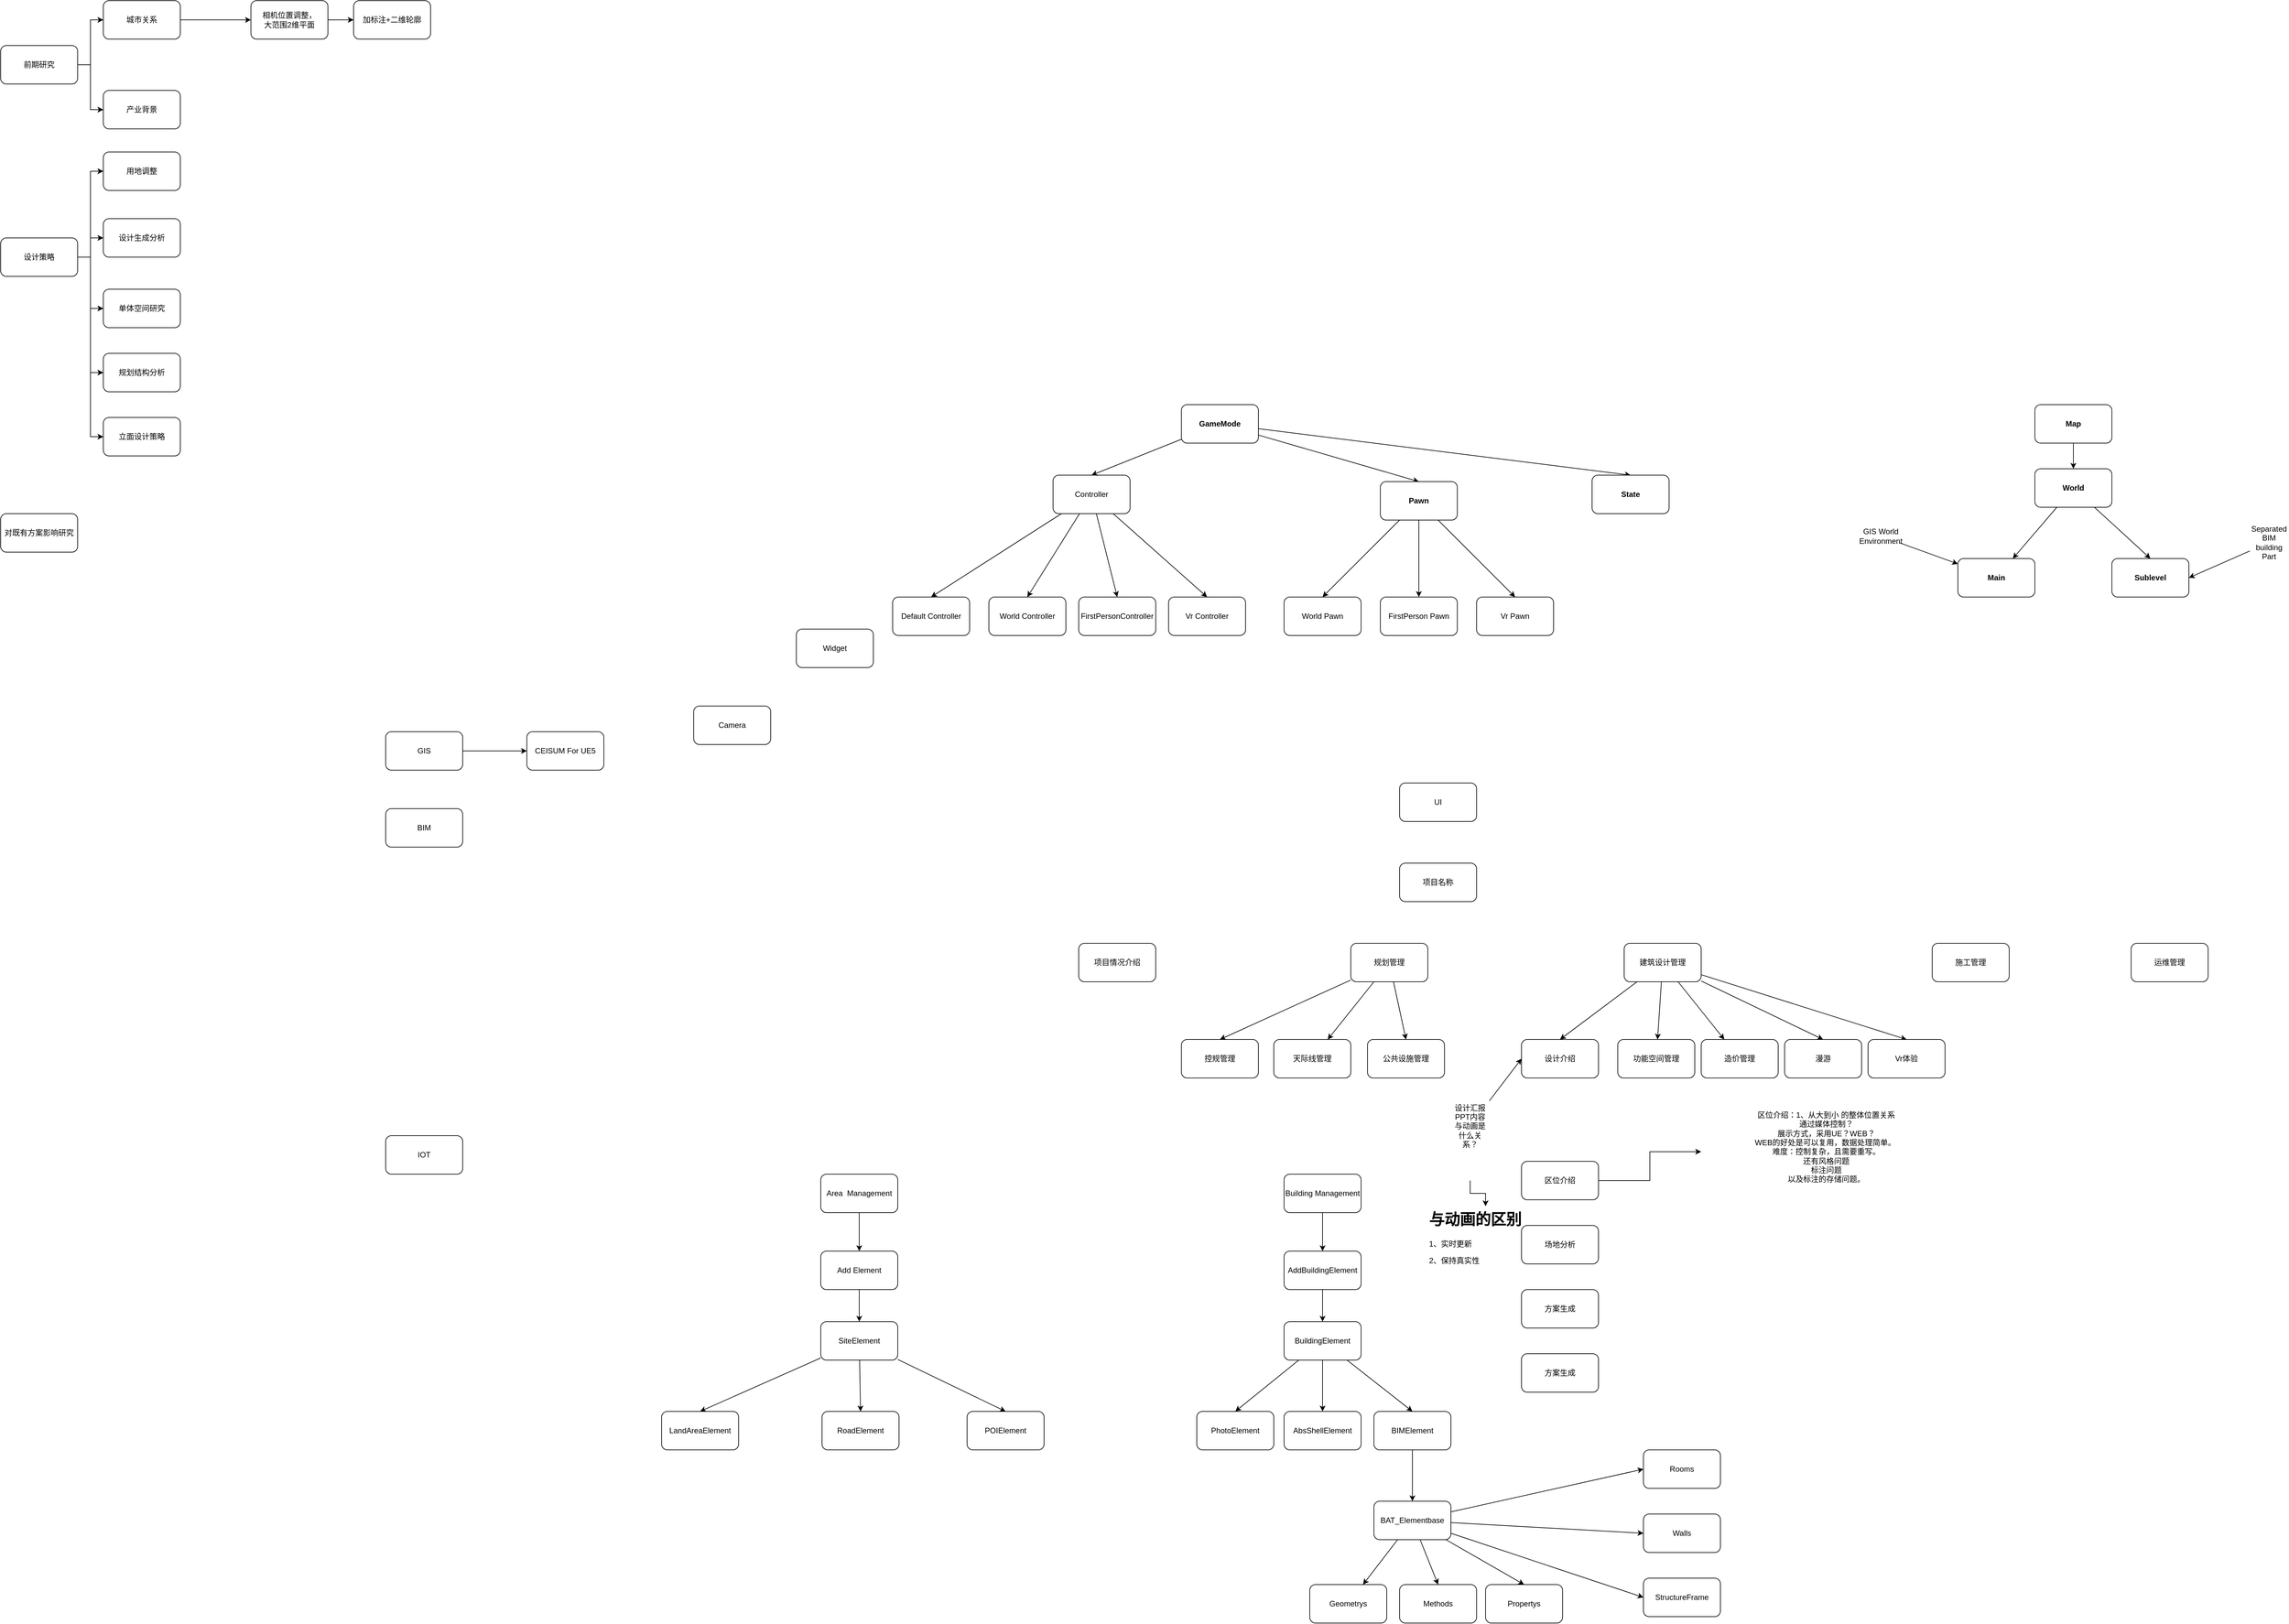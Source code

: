<mxfile version="24.6.3" type="github">
  <diagram id="nwSjNLSLKTwTbHizwymB" name="Page-1">
    <mxGraphModel dx="2110" dy="1986" grid="1" gridSize="10" guides="1" tooltips="1" connect="1" arrows="1" fold="1" page="1" pageScale="1" pageWidth="827" pageHeight="1169" math="0" shadow="0">
      <root>
        <mxCell id="0" />
        <mxCell id="1" parent="0" />
        <mxCell id="OFqaLSWiUaQzR4q7q7dH-5" style="edgeStyle=orthogonalEdgeStyle;rounded=0;orthogonalLoop=1;jettySize=auto;html=1;" parent="1" source="OFqaLSWiUaQzR4q7q7dH-1" target="OFqaLSWiUaQzR4q7q7dH-4" edge="1">
          <mxGeometry relative="1" as="geometry" />
        </mxCell>
        <mxCell id="OFqaLSWiUaQzR4q7q7dH-1" value="GIS" style="rounded=1;whiteSpace=wrap;html=1;" parent="1" vertex="1">
          <mxGeometry x="-40" y="320" width="120" height="60" as="geometry" />
        </mxCell>
        <mxCell id="OFqaLSWiUaQzR4q7q7dH-2" value="BIM" style="rounded=1;whiteSpace=wrap;html=1;" parent="1" vertex="1">
          <mxGeometry x="-40" y="440" width="120" height="60" as="geometry" />
        </mxCell>
        <mxCell id="OFqaLSWiUaQzR4q7q7dH-3" value="IOT" style="rounded=1;whiteSpace=wrap;html=1;" parent="1" vertex="1">
          <mxGeometry x="-40" y="950" width="120" height="60" as="geometry" />
        </mxCell>
        <mxCell id="OFqaLSWiUaQzR4q7q7dH-4" value="CEISUM For UE5" style="rounded=1;whiteSpace=wrap;html=1;" parent="1" vertex="1">
          <mxGeometry x="180" y="320" width="120" height="60" as="geometry" />
        </mxCell>
        <mxCell id="OFqaLSWiUaQzR4q7q7dH-6" value="Widget" style="rounded=1;whiteSpace=wrap;html=1;" parent="1" vertex="1">
          <mxGeometry x="600" y="160" width="120" height="60" as="geometry" />
        </mxCell>
        <mxCell id="OFqaLSWiUaQzR4q7q7dH-9" style="rounded=0;orthogonalLoop=1;jettySize=auto;html=1;" parent="1" source="OFqaLSWiUaQzR4q7q7dH-7" target="OFqaLSWiUaQzR4q7q7dH-8" edge="1">
          <mxGeometry relative="1" as="geometry" />
        </mxCell>
        <mxCell id="OFqaLSWiUaQzR4q7q7dH-12" style="edgeStyle=none;rounded=0;orthogonalLoop=1;jettySize=auto;html=1;entryX=0.5;entryY=0;entryDx=0;entryDy=0;" parent="1" source="OFqaLSWiUaQzR4q7q7dH-7" target="OFqaLSWiUaQzR4q7q7dH-10" edge="1">
          <mxGeometry relative="1" as="geometry" />
        </mxCell>
        <mxCell id="OFqaLSWiUaQzR4q7q7dH-13" style="edgeStyle=none;rounded=0;orthogonalLoop=1;jettySize=auto;html=1;entryX=0.5;entryY=0;entryDx=0;entryDy=0;" parent="1" source="OFqaLSWiUaQzR4q7q7dH-7" target="OFqaLSWiUaQzR4q7q7dH-11" edge="1">
          <mxGeometry relative="1" as="geometry" />
        </mxCell>
        <mxCell id="OFqaLSWiUaQzR4q7q7dH-38" style="edgeStyle=none;rounded=0;orthogonalLoop=1;jettySize=auto;html=1;entryX=0;entryY=0.5;entryDx=0;entryDy=0;" parent="1" source="OFqaLSWiUaQzR4q7q7dH-7" target="OFqaLSWiUaQzR4q7q7dH-37" edge="1">
          <mxGeometry relative="1" as="geometry" />
        </mxCell>
        <mxCell id="OFqaLSWiUaQzR4q7q7dH-41" style="edgeStyle=none;rounded=0;orthogonalLoop=1;jettySize=auto;html=1;entryX=0;entryY=0.5;entryDx=0;entryDy=0;" parent="1" source="OFqaLSWiUaQzR4q7q7dH-7" target="OFqaLSWiUaQzR4q7q7dH-39" edge="1">
          <mxGeometry relative="1" as="geometry" />
        </mxCell>
        <mxCell id="OFqaLSWiUaQzR4q7q7dH-42" style="edgeStyle=none;rounded=0;orthogonalLoop=1;jettySize=auto;html=1;entryX=0;entryY=0.5;entryDx=0;entryDy=0;" parent="1" source="OFqaLSWiUaQzR4q7q7dH-7" target="OFqaLSWiUaQzR4q7q7dH-40" edge="1">
          <mxGeometry relative="1" as="geometry" />
        </mxCell>
        <mxCell id="OFqaLSWiUaQzR4q7q7dH-7" value="BAT_Elementbase" style="rounded=1;whiteSpace=wrap;html=1;" parent="1" vertex="1">
          <mxGeometry x="1500" y="1520" width="120" height="60" as="geometry" />
        </mxCell>
        <mxCell id="OFqaLSWiUaQzR4q7q7dH-8" value="Geometrys" style="rounded=1;whiteSpace=wrap;html=1;" parent="1" vertex="1">
          <mxGeometry x="1400" y="1650" width="120" height="60" as="geometry" />
        </mxCell>
        <mxCell id="OFqaLSWiUaQzR4q7q7dH-10" value="Methods" style="rounded=1;whiteSpace=wrap;html=1;" parent="1" vertex="1">
          <mxGeometry x="1540" y="1650" width="120" height="60" as="geometry" />
        </mxCell>
        <mxCell id="OFqaLSWiUaQzR4q7q7dH-11" value="Propertys" style="rounded=1;whiteSpace=wrap;html=1;" parent="1" vertex="1">
          <mxGeometry x="1674" y="1650" width="120" height="60" as="geometry" />
        </mxCell>
        <mxCell id="OFqaLSWiUaQzR4q7q7dH-26" style="edgeStyle=none;rounded=0;orthogonalLoop=1;jettySize=auto;html=1;entryX=0.5;entryY=0;entryDx=0;entryDy=0;" parent="1" source="OFqaLSWiUaQzR4q7q7dH-14" target="OFqaLSWiUaQzR4q7q7dH-15" edge="1">
          <mxGeometry relative="1" as="geometry" />
        </mxCell>
        <mxCell id="OFqaLSWiUaQzR4q7q7dH-27" style="edgeStyle=none;rounded=0;orthogonalLoop=1;jettySize=auto;html=1;entryX=0.5;entryY=0;entryDx=0;entryDy=0;" parent="1" source="OFqaLSWiUaQzR4q7q7dH-14" target="OFqaLSWiUaQzR4q7q7dH-16" edge="1">
          <mxGeometry relative="1" as="geometry" />
        </mxCell>
        <mxCell id="OFqaLSWiUaQzR4q7q7dH-28" style="edgeStyle=none;rounded=0;orthogonalLoop=1;jettySize=auto;html=1;entryX=0.5;entryY=0;entryDx=0;entryDy=0;" parent="1" source="OFqaLSWiUaQzR4q7q7dH-14" target="OFqaLSWiUaQzR4q7q7dH-17" edge="1">
          <mxGeometry relative="1" as="geometry" />
        </mxCell>
        <mxCell id="OFqaLSWiUaQzR4q7q7dH-30" style="edgeStyle=none;rounded=0;orthogonalLoop=1;jettySize=auto;html=1;entryX=0.5;entryY=0;entryDx=0;entryDy=0;" parent="1" source="OFqaLSWiUaQzR4q7q7dH-14" target="OFqaLSWiUaQzR4q7q7dH-29" edge="1">
          <mxGeometry relative="1" as="geometry" />
        </mxCell>
        <mxCell id="OFqaLSWiUaQzR4q7q7dH-14" value="Controller" style="rounded=1;whiteSpace=wrap;html=1;" parent="1" vertex="1">
          <mxGeometry x="1000" y="-80" width="120" height="60" as="geometry" />
        </mxCell>
        <mxCell id="OFqaLSWiUaQzR4q7q7dH-15" value="World Controller" style="rounded=1;whiteSpace=wrap;html=1;" parent="1" vertex="1">
          <mxGeometry x="900" y="110" width="120" height="60" as="geometry" />
        </mxCell>
        <mxCell id="OFqaLSWiUaQzR4q7q7dH-16" value="FirstPersonController" style="rounded=1;whiteSpace=wrap;html=1;" parent="1" vertex="1">
          <mxGeometry x="1040" y="110" width="120" height="60" as="geometry" />
        </mxCell>
        <mxCell id="OFqaLSWiUaQzR4q7q7dH-17" value="Vr Controller" style="rounded=1;whiteSpace=wrap;html=1;" parent="1" vertex="1">
          <mxGeometry x="1180" y="110" width="120" height="60" as="geometry" />
        </mxCell>
        <mxCell id="OFqaLSWiUaQzR4q7q7dH-18" value="Camera" style="rounded=1;whiteSpace=wrap;html=1;" parent="1" vertex="1">
          <mxGeometry x="440" y="280" width="120" height="60" as="geometry" />
        </mxCell>
        <mxCell id="OFqaLSWiUaQzR4q7q7dH-23" style="edgeStyle=none;rounded=0;orthogonalLoop=1;jettySize=auto;html=1;entryX=0.5;entryY=0;entryDx=0;entryDy=0;" parent="1" source="OFqaLSWiUaQzR4q7q7dH-19" target="OFqaLSWiUaQzR4q7q7dH-14" edge="1">
          <mxGeometry relative="1" as="geometry" />
        </mxCell>
        <mxCell id="OFqaLSWiUaQzR4q7q7dH-24" style="edgeStyle=none;rounded=0;orthogonalLoop=1;jettySize=auto;html=1;entryX=0.5;entryY=0;entryDx=0;entryDy=0;" parent="1" source="OFqaLSWiUaQzR4q7q7dH-19" target="OFqaLSWiUaQzR4q7q7dH-21" edge="1">
          <mxGeometry relative="1" as="geometry" />
        </mxCell>
        <mxCell id="OFqaLSWiUaQzR4q7q7dH-25" style="edgeStyle=none;rounded=0;orthogonalLoop=1;jettySize=auto;html=1;entryX=0.5;entryY=0;entryDx=0;entryDy=0;" parent="1" source="OFqaLSWiUaQzR4q7q7dH-19" target="OFqaLSWiUaQzR4q7q7dH-22" edge="1">
          <mxGeometry relative="1" as="geometry" />
        </mxCell>
        <mxCell id="OFqaLSWiUaQzR4q7q7dH-19" value="GameMode" style="rounded=1;whiteSpace=wrap;html=1;fontStyle=1" parent="1" vertex="1">
          <mxGeometry x="1200" y="-190" width="120" height="60" as="geometry" />
        </mxCell>
        <mxCell id="OFqaLSWiUaQzR4q7q7dH-33" style="edgeStyle=none;rounded=0;orthogonalLoop=1;jettySize=auto;html=1;" parent="1" source="OFqaLSWiUaQzR4q7q7dH-21" target="OFqaLSWiUaQzR4q7q7dH-32" edge="1">
          <mxGeometry relative="1" as="geometry" />
        </mxCell>
        <mxCell id="OFqaLSWiUaQzR4q7q7dH-34" style="edgeStyle=none;rounded=0;orthogonalLoop=1;jettySize=auto;html=1;entryX=0.5;entryY=0;entryDx=0;entryDy=0;" parent="1" source="OFqaLSWiUaQzR4q7q7dH-21" target="OFqaLSWiUaQzR4q7q7dH-31" edge="1">
          <mxGeometry relative="1" as="geometry" />
        </mxCell>
        <mxCell id="OFqaLSWiUaQzR4q7q7dH-36" style="edgeStyle=none;rounded=0;orthogonalLoop=1;jettySize=auto;html=1;entryX=0.5;entryY=0;entryDx=0;entryDy=0;" parent="1" source="OFqaLSWiUaQzR4q7q7dH-21" target="OFqaLSWiUaQzR4q7q7dH-35" edge="1">
          <mxGeometry relative="1" as="geometry" />
        </mxCell>
        <mxCell id="OFqaLSWiUaQzR4q7q7dH-21" value="Pawn" style="rounded=1;whiteSpace=wrap;html=1;fontStyle=1" parent="1" vertex="1">
          <mxGeometry x="1510" y="-70" width="120" height="60" as="geometry" />
        </mxCell>
        <mxCell id="OFqaLSWiUaQzR4q7q7dH-22" value="State" style="rounded=1;whiteSpace=wrap;html=1;fontStyle=1" parent="1" vertex="1">
          <mxGeometry x="1840" y="-80" width="120" height="60" as="geometry" />
        </mxCell>
        <mxCell id="OFqaLSWiUaQzR4q7q7dH-29" value="Default Controller" style="rounded=1;whiteSpace=wrap;html=1;" parent="1" vertex="1">
          <mxGeometry x="750" y="110" width="120" height="60" as="geometry" />
        </mxCell>
        <mxCell id="OFqaLSWiUaQzR4q7q7dH-31" value="World Pawn" style="rounded=1;whiteSpace=wrap;html=1;" parent="1" vertex="1">
          <mxGeometry x="1360" y="110" width="120" height="60" as="geometry" />
        </mxCell>
        <mxCell id="OFqaLSWiUaQzR4q7q7dH-32" value="FirstPerson Pawn" style="rounded=1;whiteSpace=wrap;html=1;" parent="1" vertex="1">
          <mxGeometry x="1510" y="110" width="120" height="60" as="geometry" />
        </mxCell>
        <mxCell id="OFqaLSWiUaQzR4q7q7dH-35" value="Vr Pawn" style="rounded=1;whiteSpace=wrap;html=1;" parent="1" vertex="1">
          <mxGeometry x="1660" y="110" width="120" height="60" as="geometry" />
        </mxCell>
        <mxCell id="OFqaLSWiUaQzR4q7q7dH-37" value="Rooms" style="rounded=1;whiteSpace=wrap;html=1;" parent="1" vertex="1">
          <mxGeometry x="1920" y="1440" width="120" height="60" as="geometry" />
        </mxCell>
        <mxCell id="OFqaLSWiUaQzR4q7q7dH-39" value="Walls" style="rounded=1;whiteSpace=wrap;html=1;" parent="1" vertex="1">
          <mxGeometry x="1920" y="1540" width="120" height="60" as="geometry" />
        </mxCell>
        <mxCell id="OFqaLSWiUaQzR4q7q7dH-40" value="StructureFrame" style="rounded=1;whiteSpace=wrap;html=1;" parent="1" vertex="1">
          <mxGeometry x="1920" y="1640" width="120" height="60" as="geometry" />
        </mxCell>
        <mxCell id="Y8aVyNZn06PXZhMtexIX-3" style="edgeStyle=orthogonalEdgeStyle;rounded=0;orthogonalLoop=1;jettySize=auto;html=1;" parent="1" source="Y8aVyNZn06PXZhMtexIX-1" target="Y8aVyNZn06PXZhMtexIX-2" edge="1">
          <mxGeometry relative="1" as="geometry" />
        </mxCell>
        <mxCell id="Y8aVyNZn06PXZhMtexIX-1" value="Map" style="rounded=1;whiteSpace=wrap;html=1;fontStyle=1" parent="1" vertex="1">
          <mxGeometry x="2530" y="-190" width="120" height="60" as="geometry" />
        </mxCell>
        <mxCell id="Y8aVyNZn06PXZhMtexIX-6" style="rounded=0;orthogonalLoop=1;jettySize=auto;html=1;" parent="1" source="Y8aVyNZn06PXZhMtexIX-2" target="Y8aVyNZn06PXZhMtexIX-4" edge="1">
          <mxGeometry relative="1" as="geometry" />
        </mxCell>
        <mxCell id="Y8aVyNZn06PXZhMtexIX-7" style="edgeStyle=none;rounded=0;orthogonalLoop=1;jettySize=auto;html=1;entryX=0.5;entryY=0;entryDx=0;entryDy=0;" parent="1" source="Y8aVyNZn06PXZhMtexIX-2" target="Y8aVyNZn06PXZhMtexIX-5" edge="1">
          <mxGeometry relative="1" as="geometry" />
        </mxCell>
        <mxCell id="Y8aVyNZn06PXZhMtexIX-2" value="World" style="rounded=1;whiteSpace=wrap;html=1;fontStyle=1" parent="1" vertex="1">
          <mxGeometry x="2530" y="-90" width="120" height="60" as="geometry" />
        </mxCell>
        <mxCell id="Y8aVyNZn06PXZhMtexIX-4" value="Main" style="rounded=1;whiteSpace=wrap;html=1;fontStyle=1" parent="1" vertex="1">
          <mxGeometry x="2410" y="50" width="120" height="60" as="geometry" />
        </mxCell>
        <mxCell id="Y8aVyNZn06PXZhMtexIX-5" value="Sublevel" style="rounded=1;whiteSpace=wrap;html=1;fontStyle=1" parent="1" vertex="1">
          <mxGeometry x="2650" y="50" width="120" height="60" as="geometry" />
        </mxCell>
        <mxCell id="Y8aVyNZn06PXZhMtexIX-9" style="edgeStyle=none;rounded=0;orthogonalLoop=1;jettySize=auto;html=1;" parent="1" source="Y8aVyNZn06PXZhMtexIX-8" target="Y8aVyNZn06PXZhMtexIX-4" edge="1">
          <mxGeometry relative="1" as="geometry" />
        </mxCell>
        <mxCell id="Y8aVyNZn06PXZhMtexIX-8" value="GIS World Environment" style="text;html=1;strokeColor=none;fillColor=none;align=center;verticalAlign=middle;whiteSpace=wrap;rounded=0;" parent="1" vertex="1">
          <mxGeometry x="2260" width="60" height="30" as="geometry" />
        </mxCell>
        <mxCell id="Y8aVyNZn06PXZhMtexIX-11" style="edgeStyle=none;rounded=0;orthogonalLoop=1;jettySize=auto;html=1;entryX=1;entryY=0.5;entryDx=0;entryDy=0;" parent="1" source="Y8aVyNZn06PXZhMtexIX-10" target="Y8aVyNZn06PXZhMtexIX-5" edge="1">
          <mxGeometry relative="1" as="geometry" />
        </mxCell>
        <mxCell id="Y8aVyNZn06PXZhMtexIX-10" value="Separated BIM building Part" style="text;html=1;strokeColor=none;fillColor=none;align=center;verticalAlign=middle;whiteSpace=wrap;rounded=0;" parent="1" vertex="1">
          <mxGeometry x="2865" y="10" width="60" height="30" as="geometry" />
        </mxCell>
        <mxCell id="Y8aVyNZn06PXZhMtexIX-12" value="UI" style="rounded=1;whiteSpace=wrap;html=1;" parent="1" vertex="1">
          <mxGeometry x="1540" y="400" width="120" height="60" as="geometry" />
        </mxCell>
        <mxCell id="Y8aVyNZn06PXZhMtexIX-13" value="项目名称" style="rounded=1;whiteSpace=wrap;html=1;" parent="1" vertex="1">
          <mxGeometry x="1540" y="525" width="120" height="60" as="geometry" />
        </mxCell>
        <mxCell id="Y8aVyNZn06PXZhMtexIX-14" value="项目情况介绍" style="rounded=1;whiteSpace=wrap;html=1;" parent="1" vertex="1">
          <mxGeometry x="1040" y="650" width="120" height="60" as="geometry" />
        </mxCell>
        <mxCell id="Y8aVyNZn06PXZhMtexIX-28" style="edgeStyle=none;rounded=0;orthogonalLoop=1;jettySize=auto;html=1;entryX=0.5;entryY=0;entryDx=0;entryDy=0;" parent="1" source="Y8aVyNZn06PXZhMtexIX-15" target="Y8aVyNZn06PXZhMtexIX-27" edge="1">
          <mxGeometry relative="1" as="geometry" />
        </mxCell>
        <mxCell id="Y8aVyNZn06PXZhMtexIX-30" style="edgeStyle=none;rounded=0;orthogonalLoop=1;jettySize=auto;html=1;" parent="1" source="Y8aVyNZn06PXZhMtexIX-15" target="Y8aVyNZn06PXZhMtexIX-29" edge="1">
          <mxGeometry relative="1" as="geometry" />
        </mxCell>
        <mxCell id="Y8aVyNZn06PXZhMtexIX-32" style="edgeStyle=none;rounded=0;orthogonalLoop=1;jettySize=auto;html=1;entryX=0.5;entryY=0;entryDx=0;entryDy=0;" parent="1" source="Y8aVyNZn06PXZhMtexIX-15" target="Y8aVyNZn06PXZhMtexIX-31" edge="1">
          <mxGeometry relative="1" as="geometry" />
        </mxCell>
        <mxCell id="Y8aVyNZn06PXZhMtexIX-15" value="规划管理" style="rounded=1;whiteSpace=wrap;html=1;" parent="1" vertex="1">
          <mxGeometry x="1464" y="650" width="120" height="60" as="geometry" />
        </mxCell>
        <mxCell id="Y8aVyNZn06PXZhMtexIX-21" style="edgeStyle=none;rounded=0;orthogonalLoop=1;jettySize=auto;html=1;" parent="1" source="Y8aVyNZn06PXZhMtexIX-16" target="Y8aVyNZn06PXZhMtexIX-19" edge="1">
          <mxGeometry relative="1" as="geometry" />
        </mxCell>
        <mxCell id="Y8aVyNZn06PXZhMtexIX-24" style="edgeStyle=none;rounded=0;orthogonalLoop=1;jettySize=auto;html=1;" parent="1" source="Y8aVyNZn06PXZhMtexIX-16" target="Y8aVyNZn06PXZhMtexIX-20" edge="1">
          <mxGeometry relative="1" as="geometry" />
        </mxCell>
        <mxCell id="Y8aVyNZn06PXZhMtexIX-25" style="edgeStyle=none;rounded=0;orthogonalLoop=1;jettySize=auto;html=1;entryX=0.5;entryY=0;entryDx=0;entryDy=0;" parent="1" source="Y8aVyNZn06PXZhMtexIX-16" target="Y8aVyNZn06PXZhMtexIX-22" edge="1">
          <mxGeometry relative="1" as="geometry" />
        </mxCell>
        <mxCell id="Y8aVyNZn06PXZhMtexIX-26" style="edgeStyle=none;rounded=0;orthogonalLoop=1;jettySize=auto;html=1;entryX=0.5;entryY=0;entryDx=0;entryDy=0;" parent="1" source="Y8aVyNZn06PXZhMtexIX-16" target="Y8aVyNZn06PXZhMtexIX-23" edge="1">
          <mxGeometry relative="1" as="geometry" />
        </mxCell>
        <mxCell id="CuFwo586nDkS36i29zTy-2" style="rounded=0;orthogonalLoop=1;jettySize=auto;html=1;entryX=0.5;entryY=0;entryDx=0;entryDy=0;" edge="1" parent="1" source="Y8aVyNZn06PXZhMtexIX-16" target="CuFwo586nDkS36i29zTy-1">
          <mxGeometry relative="1" as="geometry" />
        </mxCell>
        <mxCell id="Y8aVyNZn06PXZhMtexIX-16" value="建筑设计管理" style="rounded=1;whiteSpace=wrap;html=1;" parent="1" vertex="1">
          <mxGeometry x="1890" y="650" width="120" height="60" as="geometry" />
        </mxCell>
        <mxCell id="Y8aVyNZn06PXZhMtexIX-17" value="施工管理" style="rounded=1;whiteSpace=wrap;html=1;" parent="1" vertex="1">
          <mxGeometry x="2370" y="650" width="120" height="60" as="geometry" />
        </mxCell>
        <mxCell id="Y8aVyNZn06PXZhMtexIX-18" value="运维管理" style="rounded=1;whiteSpace=wrap;html=1;" parent="1" vertex="1">
          <mxGeometry x="2680" y="650" width="120" height="60" as="geometry" />
        </mxCell>
        <mxCell id="Y8aVyNZn06PXZhMtexIX-19" value="功能空间管理" style="rounded=1;whiteSpace=wrap;html=1;" parent="1" vertex="1">
          <mxGeometry x="1880" y="800" width="120" height="60" as="geometry" />
        </mxCell>
        <mxCell id="Y8aVyNZn06PXZhMtexIX-20" value="造价管理" style="rounded=1;whiteSpace=wrap;html=1;" parent="1" vertex="1">
          <mxGeometry x="2010" y="800" width="120" height="60" as="geometry" />
        </mxCell>
        <mxCell id="Y8aVyNZn06PXZhMtexIX-22" value="漫游" style="rounded=1;whiteSpace=wrap;html=1;" parent="1" vertex="1">
          <mxGeometry x="2140" y="800" width="120" height="60" as="geometry" />
        </mxCell>
        <mxCell id="Y8aVyNZn06PXZhMtexIX-23" value="Vr体验" style="rounded=1;whiteSpace=wrap;html=1;" parent="1" vertex="1">
          <mxGeometry x="2270" y="800" width="120" height="60" as="geometry" />
        </mxCell>
        <mxCell id="Y8aVyNZn06PXZhMtexIX-27" value="控规管理" style="rounded=1;whiteSpace=wrap;html=1;" parent="1" vertex="1">
          <mxGeometry x="1200" y="800" width="120" height="60" as="geometry" />
        </mxCell>
        <mxCell id="Y8aVyNZn06PXZhMtexIX-29" value="天际线管理" style="rounded=1;whiteSpace=wrap;html=1;" parent="1" vertex="1">
          <mxGeometry x="1344" y="800" width="120" height="60" as="geometry" />
        </mxCell>
        <mxCell id="Y8aVyNZn06PXZhMtexIX-31" value="公共设施管理" style="rounded=1;whiteSpace=wrap;html=1;" parent="1" vertex="1">
          <mxGeometry x="1490" y="800" width="120" height="60" as="geometry" />
        </mxCell>
        <mxCell id="Y8aVyNZn06PXZhMtexIX-35" style="edgeStyle=none;rounded=0;orthogonalLoop=1;jettySize=auto;html=1;entryX=0.5;entryY=0;entryDx=0;entryDy=0;" parent="1" source="Y8aVyNZn06PXZhMtexIX-33" target="Y8aVyNZn06PXZhMtexIX-34" edge="1">
          <mxGeometry relative="1" as="geometry" />
        </mxCell>
        <mxCell id="Y8aVyNZn06PXZhMtexIX-33" value="Building Management" style="rounded=1;whiteSpace=wrap;html=1;" parent="1" vertex="1">
          <mxGeometry x="1360" y="1010" width="120" height="60" as="geometry" />
        </mxCell>
        <mxCell id="Y8aVyNZn06PXZhMtexIX-53" style="edgeStyle=none;rounded=0;orthogonalLoop=1;jettySize=auto;html=1;" parent="1" source="Y8aVyNZn06PXZhMtexIX-34" target="Y8aVyNZn06PXZhMtexIX-52" edge="1">
          <mxGeometry relative="1" as="geometry" />
        </mxCell>
        <mxCell id="Y8aVyNZn06PXZhMtexIX-34" value="AddBuildingElement" style="rounded=1;whiteSpace=wrap;html=1;" parent="1" vertex="1">
          <mxGeometry x="1360" y="1130" width="120" height="60" as="geometry" />
        </mxCell>
        <mxCell id="Y8aVyNZn06PXZhMtexIX-50" style="edgeStyle=none;rounded=0;orthogonalLoop=1;jettySize=auto;html=1;" parent="1" source="Y8aVyNZn06PXZhMtexIX-36" target="Y8aVyNZn06PXZhMtexIX-44" edge="1">
          <mxGeometry relative="1" as="geometry" />
        </mxCell>
        <mxCell id="Y8aVyNZn06PXZhMtexIX-36" value="Area&amp;nbsp; Management" style="rounded=1;whiteSpace=wrap;html=1;" parent="1" vertex="1">
          <mxGeometry x="638" y="1010" width="120" height="60" as="geometry" />
        </mxCell>
        <mxCell id="Y8aVyNZn06PXZhMtexIX-39" value="LandAreaElement" style="rounded=1;whiteSpace=wrap;html=1;" parent="1" vertex="1">
          <mxGeometry x="390" y="1380" width="120" height="60" as="geometry" />
        </mxCell>
        <mxCell id="Y8aVyNZn06PXZhMtexIX-42" value="RoadElement" style="rounded=1;whiteSpace=wrap;html=1;" parent="1" vertex="1">
          <mxGeometry x="640" y="1380" width="120" height="60" as="geometry" />
        </mxCell>
        <mxCell id="Y8aVyNZn06PXZhMtexIX-51" style="edgeStyle=none;rounded=0;orthogonalLoop=1;jettySize=auto;html=1;" parent="1" source="Y8aVyNZn06PXZhMtexIX-44" target="Y8aVyNZn06PXZhMtexIX-45" edge="1">
          <mxGeometry relative="1" as="geometry" />
        </mxCell>
        <mxCell id="Y8aVyNZn06PXZhMtexIX-44" value="Add Element" style="rounded=1;whiteSpace=wrap;html=1;" parent="1" vertex="1">
          <mxGeometry x="638" y="1130" width="120" height="60" as="geometry" />
        </mxCell>
        <mxCell id="Y8aVyNZn06PXZhMtexIX-47" style="edgeStyle=none;rounded=0;orthogonalLoop=1;jettySize=auto;html=1;entryX=0.5;entryY=0;entryDx=0;entryDy=0;" parent="1" source="Y8aVyNZn06PXZhMtexIX-45" target="Y8aVyNZn06PXZhMtexIX-39" edge="1">
          <mxGeometry relative="1" as="geometry" />
        </mxCell>
        <mxCell id="Y8aVyNZn06PXZhMtexIX-48" style="edgeStyle=none;rounded=0;orthogonalLoop=1;jettySize=auto;html=1;entryX=0.5;entryY=0;entryDx=0;entryDy=0;" parent="1" source="Y8aVyNZn06PXZhMtexIX-45" target="Y8aVyNZn06PXZhMtexIX-42" edge="1">
          <mxGeometry relative="1" as="geometry" />
        </mxCell>
        <mxCell id="Y8aVyNZn06PXZhMtexIX-49" style="edgeStyle=none;rounded=0;orthogonalLoop=1;jettySize=auto;html=1;entryX=0.5;entryY=0;entryDx=0;entryDy=0;" parent="1" source="Y8aVyNZn06PXZhMtexIX-45" target="Y8aVyNZn06PXZhMtexIX-46" edge="1">
          <mxGeometry relative="1" as="geometry" />
        </mxCell>
        <mxCell id="Y8aVyNZn06PXZhMtexIX-45" value="SiteElement" style="rounded=1;whiteSpace=wrap;html=1;" parent="1" vertex="1">
          <mxGeometry x="638" y="1240" width="120" height="60" as="geometry" />
        </mxCell>
        <mxCell id="Y8aVyNZn06PXZhMtexIX-46" value="POIElement" style="rounded=1;whiteSpace=wrap;html=1;" parent="1" vertex="1">
          <mxGeometry x="866" y="1380" width="120" height="60" as="geometry" />
        </mxCell>
        <mxCell id="Y8aVyNZn06PXZhMtexIX-57" style="edgeStyle=none;rounded=0;orthogonalLoop=1;jettySize=auto;html=1;entryX=0.5;entryY=0;entryDx=0;entryDy=0;" parent="1" source="Y8aVyNZn06PXZhMtexIX-52" target="Y8aVyNZn06PXZhMtexIX-54" edge="1">
          <mxGeometry relative="1" as="geometry" />
        </mxCell>
        <mxCell id="Y8aVyNZn06PXZhMtexIX-58" style="edgeStyle=none;rounded=0;orthogonalLoop=1;jettySize=auto;html=1;" parent="1" source="Y8aVyNZn06PXZhMtexIX-52" target="Y8aVyNZn06PXZhMtexIX-55" edge="1">
          <mxGeometry relative="1" as="geometry" />
        </mxCell>
        <mxCell id="Y8aVyNZn06PXZhMtexIX-59" style="edgeStyle=none;rounded=0;orthogonalLoop=1;jettySize=auto;html=1;entryX=0.5;entryY=0;entryDx=0;entryDy=0;" parent="1" source="Y8aVyNZn06PXZhMtexIX-52" target="Y8aVyNZn06PXZhMtexIX-56" edge="1">
          <mxGeometry relative="1" as="geometry" />
        </mxCell>
        <mxCell id="Y8aVyNZn06PXZhMtexIX-52" value="BuildingElement" style="rounded=1;whiteSpace=wrap;html=1;" parent="1" vertex="1">
          <mxGeometry x="1360" y="1240" width="120" height="60" as="geometry" />
        </mxCell>
        <mxCell id="Y8aVyNZn06PXZhMtexIX-54" value="PhotoElement" style="rounded=1;whiteSpace=wrap;html=1;" parent="1" vertex="1">
          <mxGeometry x="1224" y="1380" width="120" height="60" as="geometry" />
        </mxCell>
        <mxCell id="Y8aVyNZn06PXZhMtexIX-55" value="AbsShellElement" style="rounded=1;whiteSpace=wrap;html=1;" parent="1" vertex="1">
          <mxGeometry x="1360" y="1380" width="120" height="60" as="geometry" />
        </mxCell>
        <mxCell id="Y8aVyNZn06PXZhMtexIX-60" style="edgeStyle=none;rounded=0;orthogonalLoop=1;jettySize=auto;html=1;" parent="1" source="Y8aVyNZn06PXZhMtexIX-56" target="OFqaLSWiUaQzR4q7q7dH-7" edge="1">
          <mxGeometry relative="1" as="geometry" />
        </mxCell>
        <mxCell id="Y8aVyNZn06PXZhMtexIX-56" value="BIMElement" style="rounded=1;whiteSpace=wrap;html=1;" parent="1" vertex="1">
          <mxGeometry x="1500" y="1380" width="120" height="60" as="geometry" />
        </mxCell>
        <mxCell id="icHpgwOC2srWcYEuz9qP-4" style="edgeStyle=orthogonalEdgeStyle;rounded=0;orthogonalLoop=1;jettySize=auto;html=1;entryX=0;entryY=0.5;entryDx=0;entryDy=0;" parent="1" source="icHpgwOC2srWcYEuz9qP-1" target="icHpgwOC2srWcYEuz9qP-2" edge="1">
          <mxGeometry relative="1" as="geometry" />
        </mxCell>
        <mxCell id="icHpgwOC2srWcYEuz9qP-5" style="edgeStyle=orthogonalEdgeStyle;rounded=0;orthogonalLoop=1;jettySize=auto;html=1;entryX=0;entryY=0.5;entryDx=0;entryDy=0;" parent="1" source="icHpgwOC2srWcYEuz9qP-1" target="icHpgwOC2srWcYEuz9qP-3" edge="1">
          <mxGeometry relative="1" as="geometry" />
        </mxCell>
        <mxCell id="icHpgwOC2srWcYEuz9qP-1" value="前期研究" style="rounded=1;whiteSpace=wrap;html=1;" parent="1" vertex="1">
          <mxGeometry x="-640" y="-750" width="120" height="60" as="geometry" />
        </mxCell>
        <mxCell id="icHpgwOC2srWcYEuz9qP-20" style="edgeStyle=orthogonalEdgeStyle;rounded=0;orthogonalLoop=1;jettySize=auto;html=1;" parent="1" source="icHpgwOC2srWcYEuz9qP-2" target="icHpgwOC2srWcYEuz9qP-19" edge="1">
          <mxGeometry relative="1" as="geometry" />
        </mxCell>
        <mxCell id="icHpgwOC2srWcYEuz9qP-2" value="城市关系" style="rounded=1;whiteSpace=wrap;html=1;" parent="1" vertex="1">
          <mxGeometry x="-480" y="-820" width="120" height="60" as="geometry" />
        </mxCell>
        <mxCell id="icHpgwOC2srWcYEuz9qP-3" value="产业背景" style="rounded=1;whiteSpace=wrap;html=1;" parent="1" vertex="1">
          <mxGeometry x="-480" y="-680" width="120" height="60" as="geometry" />
        </mxCell>
        <mxCell id="icHpgwOC2srWcYEuz9qP-6" style="edgeStyle=orthogonalEdgeStyle;rounded=0;orthogonalLoop=1;jettySize=auto;html=1;entryX=0;entryY=0.5;entryDx=0;entryDy=0;" parent="1" source="icHpgwOC2srWcYEuz9qP-8" target="icHpgwOC2srWcYEuz9qP-9" edge="1">
          <mxGeometry relative="1" as="geometry" />
        </mxCell>
        <mxCell id="icHpgwOC2srWcYEuz9qP-7" style="edgeStyle=orthogonalEdgeStyle;rounded=0;orthogonalLoop=1;jettySize=auto;html=1;entryX=0;entryY=0.5;entryDx=0;entryDy=0;" parent="1" source="icHpgwOC2srWcYEuz9qP-8" target="icHpgwOC2srWcYEuz9qP-10" edge="1">
          <mxGeometry relative="1" as="geometry" />
        </mxCell>
        <mxCell id="icHpgwOC2srWcYEuz9qP-13" style="edgeStyle=orthogonalEdgeStyle;rounded=0;orthogonalLoop=1;jettySize=auto;html=1;entryX=0;entryY=0.5;entryDx=0;entryDy=0;" parent="1" source="icHpgwOC2srWcYEuz9qP-8" target="icHpgwOC2srWcYEuz9qP-11" edge="1">
          <mxGeometry relative="1" as="geometry" />
        </mxCell>
        <mxCell id="icHpgwOC2srWcYEuz9qP-15" style="edgeStyle=orthogonalEdgeStyle;rounded=0;orthogonalLoop=1;jettySize=auto;html=1;entryX=0;entryY=0.5;entryDx=0;entryDy=0;" parent="1" source="icHpgwOC2srWcYEuz9qP-8" target="icHpgwOC2srWcYEuz9qP-14" edge="1">
          <mxGeometry relative="1" as="geometry" />
        </mxCell>
        <mxCell id="icHpgwOC2srWcYEuz9qP-17" style="edgeStyle=orthogonalEdgeStyle;rounded=0;orthogonalLoop=1;jettySize=auto;html=1;entryX=0;entryY=0.5;entryDx=0;entryDy=0;" parent="1" source="icHpgwOC2srWcYEuz9qP-8" target="icHpgwOC2srWcYEuz9qP-16" edge="1">
          <mxGeometry relative="1" as="geometry" />
        </mxCell>
        <mxCell id="icHpgwOC2srWcYEuz9qP-8" value="设计策略" style="rounded=1;whiteSpace=wrap;html=1;" parent="1" vertex="1">
          <mxGeometry x="-640" y="-450" width="120" height="60" as="geometry" />
        </mxCell>
        <mxCell id="icHpgwOC2srWcYEuz9qP-9" value="用地调整" style="rounded=1;whiteSpace=wrap;html=1;" parent="1" vertex="1">
          <mxGeometry x="-480" y="-584" width="120" height="60" as="geometry" />
        </mxCell>
        <mxCell id="icHpgwOC2srWcYEuz9qP-10" value="设计生成分析" style="rounded=1;whiteSpace=wrap;html=1;" parent="1" vertex="1">
          <mxGeometry x="-480" y="-480" width="120" height="60" as="geometry" />
        </mxCell>
        <mxCell id="icHpgwOC2srWcYEuz9qP-11" value="单体空间研究" style="rounded=1;whiteSpace=wrap;html=1;" parent="1" vertex="1">
          <mxGeometry x="-480" y="-370" width="120" height="60" as="geometry" />
        </mxCell>
        <mxCell id="icHpgwOC2srWcYEuz9qP-14" value="规划结构分析" style="rounded=1;whiteSpace=wrap;html=1;" parent="1" vertex="1">
          <mxGeometry x="-480" y="-270" width="120" height="60" as="geometry" />
        </mxCell>
        <mxCell id="icHpgwOC2srWcYEuz9qP-16" value="立面设计策略" style="rounded=1;whiteSpace=wrap;html=1;" parent="1" vertex="1">
          <mxGeometry x="-480" y="-170" width="120" height="60" as="geometry" />
        </mxCell>
        <mxCell id="icHpgwOC2srWcYEuz9qP-18" value="对既有方案影响研究" style="rounded=1;whiteSpace=wrap;html=1;" parent="1" vertex="1">
          <mxGeometry x="-640" y="-20" width="120" height="60" as="geometry" />
        </mxCell>
        <mxCell id="icHpgwOC2srWcYEuz9qP-22" style="edgeStyle=orthogonalEdgeStyle;rounded=0;orthogonalLoop=1;jettySize=auto;html=1;" parent="1" source="icHpgwOC2srWcYEuz9qP-19" target="icHpgwOC2srWcYEuz9qP-21" edge="1">
          <mxGeometry relative="1" as="geometry" />
        </mxCell>
        <mxCell id="icHpgwOC2srWcYEuz9qP-19" value="&lt;div&gt;相机位置调整，&lt;/div&gt;&lt;div&gt;大范围2维平面&lt;br&gt;&lt;/div&gt;" style="rounded=1;whiteSpace=wrap;html=1;" parent="1" vertex="1">
          <mxGeometry x="-250" y="-820" width="120" height="60" as="geometry" />
        </mxCell>
        <mxCell id="icHpgwOC2srWcYEuz9qP-21" value="加标注+二维轮廓" style="rounded=1;whiteSpace=wrap;html=1;" parent="1" vertex="1">
          <mxGeometry x="-90" y="-820" width="120" height="60" as="geometry" />
        </mxCell>
        <mxCell id="CuFwo586nDkS36i29zTy-1" value="设计介绍" style="rounded=1;whiteSpace=wrap;html=1;" vertex="1" parent="1">
          <mxGeometry x="1730" y="800" width="120" height="60" as="geometry" />
        </mxCell>
        <mxCell id="CuFwo586nDkS36i29zTy-5" style="rounded=0;orthogonalLoop=1;jettySize=auto;html=1;entryX=0;entryY=0.5;entryDx=0;entryDy=0;" edge="1" parent="1" source="CuFwo586nDkS36i29zTy-4" target="CuFwo586nDkS36i29zTy-1">
          <mxGeometry relative="1" as="geometry" />
        </mxCell>
        <mxCell id="CuFwo586nDkS36i29zTy-7" style="edgeStyle=orthogonalEdgeStyle;rounded=0;orthogonalLoop=1;jettySize=auto;html=1;" edge="1" parent="1" source="CuFwo586nDkS36i29zTy-4" target="CuFwo586nDkS36i29zTy-6">
          <mxGeometry relative="1" as="geometry" />
        </mxCell>
        <mxCell id="CuFwo586nDkS36i29zTy-4" value="设计汇报PPT内容&lt;div&gt;与动画是什么关系？&lt;/div&gt;" style="text;html=1;align=center;verticalAlign=middle;whiteSpace=wrap;rounded=0;" vertex="1" parent="1">
          <mxGeometry x="1620" y="850" width="60" height="170" as="geometry" />
        </mxCell>
        <mxCell id="CuFwo586nDkS36i29zTy-6" value="&lt;h1 style=&quot;margin-top: 0px;&quot;&gt;与动画的区别&lt;/h1&gt;&lt;p&gt;1、实时更新&lt;/p&gt;&lt;p&gt;2、保持真实性&lt;/p&gt;&lt;p&gt;&lt;br&gt;&lt;/p&gt;" style="text;html=1;whiteSpace=wrap;overflow=hidden;rounded=0;" vertex="1" parent="1">
          <mxGeometry x="1584" y="1060" width="180" height="120" as="geometry" />
        </mxCell>
        <mxCell id="CuFwo586nDkS36i29zTy-13" style="edgeStyle=orthogonalEdgeStyle;rounded=0;orthogonalLoop=1;jettySize=auto;html=1;entryX=0;entryY=0.5;entryDx=0;entryDy=0;" edge="1" parent="1" source="CuFwo586nDkS36i29zTy-8" target="CuFwo586nDkS36i29zTy-12">
          <mxGeometry relative="1" as="geometry" />
        </mxCell>
        <mxCell id="CuFwo586nDkS36i29zTy-8" value="区位介绍" style="rounded=1;whiteSpace=wrap;html=1;" vertex="1" parent="1">
          <mxGeometry x="1730" y="990" width="120" height="60" as="geometry" />
        </mxCell>
        <mxCell id="CuFwo586nDkS36i29zTy-9" value="场地分析" style="rounded=1;whiteSpace=wrap;html=1;" vertex="1" parent="1">
          <mxGeometry x="1730" y="1090" width="120" height="60" as="geometry" />
        </mxCell>
        <mxCell id="CuFwo586nDkS36i29zTy-10" value="方案生成" style="rounded=1;whiteSpace=wrap;html=1;" vertex="1" parent="1">
          <mxGeometry x="1730" y="1190" width="120" height="60" as="geometry" />
        </mxCell>
        <mxCell id="CuFwo586nDkS36i29zTy-11" value="方案生成" style="rounded=1;whiteSpace=wrap;html=1;" vertex="1" parent="1">
          <mxGeometry x="1730" y="1290" width="120" height="60" as="geometry" />
        </mxCell>
        <mxCell id="CuFwo586nDkS36i29zTy-12" value="区位介绍：1、从大到小 的整体位置关系&lt;div&gt;通过媒体控制？&lt;/div&gt;&lt;div&gt;展示方式，采用UE？WEB？&lt;/div&gt;&lt;div&gt;WEB的好处是可以复用，数据处理简单。&amp;nbsp;&lt;/div&gt;&lt;div&gt;难度：控制复杂，且需要重写。&lt;/div&gt;&lt;div&gt;还有风格问题&lt;/div&gt;&lt;div&gt;标注问题&lt;/div&gt;&lt;div&gt;以及标注的存储问题。&lt;/div&gt;&lt;div&gt;&lt;div&gt;&lt;br&gt;&lt;/div&gt;&lt;/div&gt;" style="text;html=1;align=center;verticalAlign=middle;whiteSpace=wrap;rounded=0;" vertex="1" parent="1">
          <mxGeometry x="2010" y="900" width="390" height="150" as="geometry" />
        </mxCell>
      </root>
    </mxGraphModel>
  </diagram>
</mxfile>
